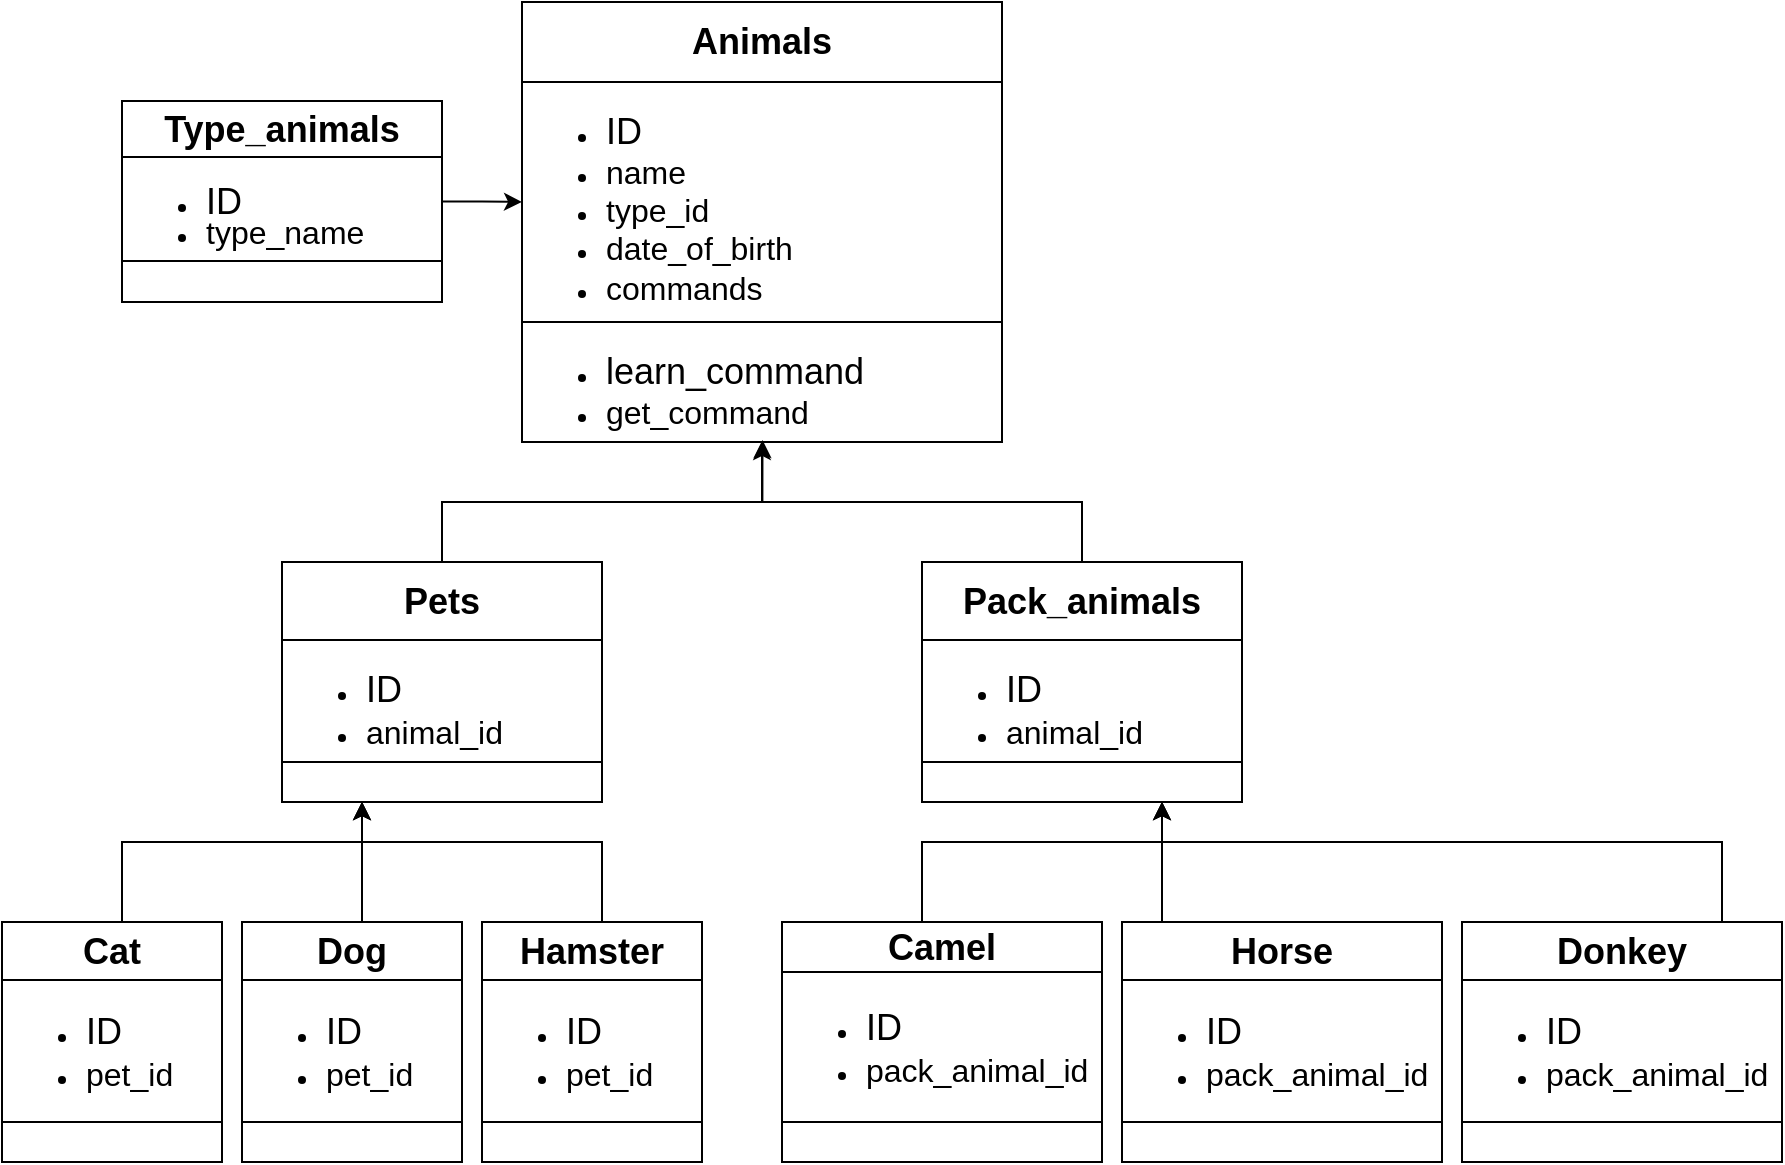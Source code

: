 <mxfile version="24.5.3" type="device">
  <diagram name="Страница — 1" id="9bULesT3GcfzmZpLdZkO">
    <mxGraphModel dx="880" dy="465" grid="1" gridSize="10" guides="1" tooltips="1" connect="1" arrows="1" fold="1" page="1" pageScale="1" pageWidth="827" pageHeight="1169" math="0" shadow="0">
      <root>
        <mxCell id="0" />
        <mxCell id="1" parent="0" />
        <mxCell id="NBz_YGiMrlXrt6KKYSZF-17" value="" style="shape=table;startSize=0;container=1;collapsible=0;childLayout=tableLayout;" parent="1" vertex="1">
          <mxGeometry x="280" y="40" width="240" height="220" as="geometry" />
        </mxCell>
        <mxCell id="NBz_YGiMrlXrt6KKYSZF-18" value="" style="shape=tableRow;horizontal=0;startSize=0;swimlaneHead=0;swimlaneBody=0;strokeColor=inherit;top=0;left=0;bottom=0;right=0;collapsible=0;dropTarget=0;fillColor=none;points=[[0,0.5],[1,0.5]];portConstraint=eastwest;" parent="NBz_YGiMrlXrt6KKYSZF-17" vertex="1">
          <mxGeometry width="240" height="40" as="geometry" />
        </mxCell>
        <mxCell id="NBz_YGiMrlXrt6KKYSZF-19" value="&lt;font style=&quot;font-size: 18px;&quot;&gt;&lt;b&gt;Animals&lt;/b&gt;&lt;/font&gt;" style="shape=partialRectangle;html=1;whiteSpace=wrap;connectable=0;strokeColor=inherit;overflow=hidden;fillColor=none;top=0;left=0;bottom=0;right=0;pointerEvents=1;" parent="NBz_YGiMrlXrt6KKYSZF-18" vertex="1">
          <mxGeometry width="240" height="40" as="geometry">
            <mxRectangle width="240" height="40" as="alternateBounds" />
          </mxGeometry>
        </mxCell>
        <mxCell id="NBz_YGiMrlXrt6KKYSZF-20" value="" style="shape=tableRow;horizontal=0;startSize=0;swimlaneHead=0;swimlaneBody=0;strokeColor=inherit;top=0;left=0;bottom=0;right=0;collapsible=0;dropTarget=0;fillColor=none;points=[[0,0.5],[1,0.5]];portConstraint=eastwest;" parent="NBz_YGiMrlXrt6KKYSZF-17" vertex="1">
          <mxGeometry y="40" width="240" height="120" as="geometry" />
        </mxCell>
        <mxCell id="NBz_YGiMrlXrt6KKYSZF-21" value="&lt;div style=&quot;&quot;&gt;&lt;ul&gt;&lt;li&gt;&lt;span style=&quot;background-color: initial;&quot;&gt;&lt;font style=&quot;font-size: 18px;&quot;&gt;ID&lt;/font&gt;&lt;/span&gt;&lt;/li&gt;&lt;li&gt;&lt;span style=&quot;background-color: initial;&quot;&gt;&lt;font size=&quot;3&quot; style=&quot;&quot;&gt;name&lt;/font&gt;&lt;/span&gt;&lt;/li&gt;&lt;li&gt;&lt;font size=&quot;3&quot;&gt;type_id&lt;/font&gt;&lt;/li&gt;&lt;li&gt;&lt;font size=&quot;3&quot;&gt;date_of_birth&lt;/font&gt;&lt;/li&gt;&lt;li&gt;&lt;font size=&quot;3&quot;&gt;commands&lt;/font&gt;&lt;/li&gt;&lt;/ul&gt;&lt;/div&gt;" style="shape=partialRectangle;html=1;whiteSpace=wrap;connectable=0;strokeColor=inherit;overflow=hidden;fillColor=none;top=0;left=0;bottom=0;right=0;pointerEvents=1;align=left;" parent="NBz_YGiMrlXrt6KKYSZF-20" vertex="1">
          <mxGeometry width="240" height="120" as="geometry">
            <mxRectangle width="240" height="120" as="alternateBounds" />
          </mxGeometry>
        </mxCell>
        <mxCell id="NBz_YGiMrlXrt6KKYSZF-22" value="" style="shape=tableRow;horizontal=0;startSize=0;swimlaneHead=0;swimlaneBody=0;strokeColor=inherit;top=0;left=0;bottom=0;right=0;collapsible=0;dropTarget=0;fillColor=none;points=[[0,0.5],[1,0.5]];portConstraint=eastwest;" parent="NBz_YGiMrlXrt6KKYSZF-17" vertex="1">
          <mxGeometry y="160" width="240" height="60" as="geometry" />
        </mxCell>
        <mxCell id="NBz_YGiMrlXrt6KKYSZF-23" value="&lt;ul&gt;&lt;li&gt;&lt;font style=&quot;font-size: 18px;&quot;&gt;learn_command&lt;/font&gt;&lt;/li&gt;&lt;li&gt;&lt;font size=&quot;3&quot;&gt;get_command&lt;/font&gt;&lt;/li&gt;&lt;/ul&gt;" style="shape=partialRectangle;html=1;whiteSpace=wrap;connectable=0;strokeColor=inherit;overflow=hidden;fillColor=none;top=0;left=0;bottom=0;right=0;pointerEvents=1;align=left;" parent="NBz_YGiMrlXrt6KKYSZF-22" vertex="1">
          <mxGeometry width="240" height="60" as="geometry">
            <mxRectangle width="240" height="60" as="alternateBounds" />
          </mxGeometry>
        </mxCell>
        <mxCell id="NBz_YGiMrlXrt6KKYSZF-58" style="edgeStyle=orthogonalEdgeStyle;rounded=0;orthogonalLoop=1;jettySize=auto;html=1;entryX=0.5;entryY=1;entryDx=0;entryDy=0;" parent="1" source="NBz_YGiMrlXrt6KKYSZF-38" target="NBz_YGiMrlXrt6KKYSZF-17" edge="1">
          <mxGeometry relative="1" as="geometry" />
        </mxCell>
        <mxCell id="NBz_YGiMrlXrt6KKYSZF-38" value="" style="shape=table;startSize=0;container=1;collapsible=0;childLayout=tableLayout;" parent="1" vertex="1">
          <mxGeometry x="480" y="320" width="160" height="120" as="geometry" />
        </mxCell>
        <mxCell id="NBz_YGiMrlXrt6KKYSZF-39" value="" style="shape=tableRow;horizontal=0;startSize=0;swimlaneHead=0;swimlaneBody=0;strokeColor=inherit;top=0;left=0;bottom=0;right=0;collapsible=0;dropTarget=0;fillColor=none;points=[[0,0.5],[1,0.5]];portConstraint=eastwest;" parent="NBz_YGiMrlXrt6KKYSZF-38" vertex="1">
          <mxGeometry width="160" height="39" as="geometry" />
        </mxCell>
        <mxCell id="NBz_YGiMrlXrt6KKYSZF-40" value="&lt;font style=&quot;font-size: 18px;&quot;&gt;&lt;b&gt;Pack_animals&lt;/b&gt;&lt;/font&gt;" style="shape=partialRectangle;html=1;whiteSpace=wrap;connectable=0;strokeColor=inherit;overflow=hidden;fillColor=none;top=0;left=0;bottom=0;right=0;pointerEvents=1;" parent="NBz_YGiMrlXrt6KKYSZF-39" vertex="1">
          <mxGeometry width="160" height="39" as="geometry">
            <mxRectangle width="160" height="39" as="alternateBounds" />
          </mxGeometry>
        </mxCell>
        <mxCell id="NBz_YGiMrlXrt6KKYSZF-41" value="" style="shape=tableRow;horizontal=0;startSize=0;swimlaneHead=0;swimlaneBody=0;strokeColor=inherit;top=0;left=0;bottom=0;right=0;collapsible=0;dropTarget=0;fillColor=none;points=[[0,0.5],[1,0.5]];portConstraint=eastwest;" parent="NBz_YGiMrlXrt6KKYSZF-38" vertex="1">
          <mxGeometry y="39" width="160" height="61" as="geometry" />
        </mxCell>
        <mxCell id="NBz_YGiMrlXrt6KKYSZF-42" value="&lt;ul&gt;&lt;li&gt;&lt;font style=&quot;font-size: 18px;&quot;&gt;ID&lt;/font&gt;&lt;/li&gt;&lt;li&gt;&lt;font size=&quot;3&quot;&gt;animal_id&lt;/font&gt;&lt;/li&gt;&lt;/ul&gt;" style="shape=partialRectangle;html=1;whiteSpace=wrap;connectable=0;strokeColor=inherit;overflow=hidden;fillColor=none;top=0;left=0;bottom=0;right=0;pointerEvents=1;align=left;" parent="NBz_YGiMrlXrt6KKYSZF-41" vertex="1">
          <mxGeometry width="160" height="61" as="geometry">
            <mxRectangle width="160" height="61" as="alternateBounds" />
          </mxGeometry>
        </mxCell>
        <mxCell id="NBz_YGiMrlXrt6KKYSZF-43" value="" style="shape=tableRow;horizontal=0;startSize=0;swimlaneHead=0;swimlaneBody=0;strokeColor=inherit;top=0;left=0;bottom=0;right=0;collapsible=0;dropTarget=0;fillColor=none;points=[[0,0.5],[1,0.5]];portConstraint=eastwest;" parent="NBz_YGiMrlXrt6KKYSZF-38" vertex="1">
          <mxGeometry y="100" width="160" height="20" as="geometry" />
        </mxCell>
        <mxCell id="NBz_YGiMrlXrt6KKYSZF-44" value="" style="shape=partialRectangle;html=1;whiteSpace=wrap;connectable=0;strokeColor=inherit;overflow=hidden;fillColor=none;top=0;left=0;bottom=0;right=0;pointerEvents=1;" parent="NBz_YGiMrlXrt6KKYSZF-43" vertex="1">
          <mxGeometry width="160" height="20" as="geometry">
            <mxRectangle width="160" height="20" as="alternateBounds" />
          </mxGeometry>
        </mxCell>
        <mxCell id="NBz_YGiMrlXrt6KKYSZF-59" style="edgeStyle=orthogonalEdgeStyle;rounded=0;orthogonalLoop=1;jettySize=auto;html=1;entryX=0.501;entryY=0.983;entryDx=0;entryDy=0;entryPerimeter=0;" parent="1" source="NBz_YGiMrlXrt6KKYSZF-45" target="NBz_YGiMrlXrt6KKYSZF-22" edge="1">
          <mxGeometry relative="1" as="geometry" />
        </mxCell>
        <mxCell id="NBz_YGiMrlXrt6KKYSZF-45" value="" style="shape=table;startSize=0;container=1;collapsible=0;childLayout=tableLayout;" parent="1" vertex="1">
          <mxGeometry x="160" y="320" width="160" height="120" as="geometry" />
        </mxCell>
        <mxCell id="NBz_YGiMrlXrt6KKYSZF-46" value="" style="shape=tableRow;horizontal=0;startSize=0;swimlaneHead=0;swimlaneBody=0;strokeColor=inherit;top=0;left=0;bottom=0;right=0;collapsible=0;dropTarget=0;fillColor=none;points=[[0,0.5],[1,0.5]];portConstraint=eastwest;" parent="NBz_YGiMrlXrt6KKYSZF-45" vertex="1">
          <mxGeometry width="160" height="39" as="geometry" />
        </mxCell>
        <mxCell id="NBz_YGiMrlXrt6KKYSZF-47" value="&lt;font style=&quot;font-size: 18px;&quot;&gt;&lt;b&gt;Pets&lt;/b&gt;&lt;/font&gt;" style="shape=partialRectangle;html=1;whiteSpace=wrap;connectable=0;strokeColor=inherit;overflow=hidden;fillColor=none;top=0;left=0;bottom=0;right=0;pointerEvents=1;" parent="NBz_YGiMrlXrt6KKYSZF-46" vertex="1">
          <mxGeometry width="160" height="39" as="geometry">
            <mxRectangle width="160" height="39" as="alternateBounds" />
          </mxGeometry>
        </mxCell>
        <mxCell id="NBz_YGiMrlXrt6KKYSZF-48" value="" style="shape=tableRow;horizontal=0;startSize=0;swimlaneHead=0;swimlaneBody=0;strokeColor=inherit;top=0;left=0;bottom=0;right=0;collapsible=0;dropTarget=0;fillColor=none;points=[[0,0.5],[1,0.5]];portConstraint=eastwest;" parent="NBz_YGiMrlXrt6KKYSZF-45" vertex="1">
          <mxGeometry y="39" width="160" height="61" as="geometry" />
        </mxCell>
        <mxCell id="NBz_YGiMrlXrt6KKYSZF-49" value="&lt;ul&gt;&lt;li&gt;&lt;font style=&quot;font-size: 18px;&quot;&gt;ID&lt;/font&gt;&lt;/li&gt;&lt;li&gt;&lt;font size=&quot;3&quot;&gt;animal_id&lt;/font&gt;&lt;/li&gt;&lt;/ul&gt;" style="shape=partialRectangle;html=1;whiteSpace=wrap;connectable=0;strokeColor=inherit;overflow=hidden;fillColor=none;top=0;left=0;bottom=0;right=0;pointerEvents=1;align=left;" parent="NBz_YGiMrlXrt6KKYSZF-48" vertex="1">
          <mxGeometry width="160" height="61" as="geometry">
            <mxRectangle width="160" height="61" as="alternateBounds" />
          </mxGeometry>
        </mxCell>
        <mxCell id="NBz_YGiMrlXrt6KKYSZF-50" value="" style="shape=tableRow;horizontal=0;startSize=0;swimlaneHead=0;swimlaneBody=0;strokeColor=inherit;top=0;left=0;bottom=0;right=0;collapsible=0;dropTarget=0;fillColor=none;points=[[0,0.5],[1,0.5]];portConstraint=eastwest;" parent="NBz_YGiMrlXrt6KKYSZF-45" vertex="1">
          <mxGeometry y="100" width="160" height="20" as="geometry" />
        </mxCell>
        <mxCell id="NBz_YGiMrlXrt6KKYSZF-51" value="" style="shape=partialRectangle;html=1;whiteSpace=wrap;connectable=0;strokeColor=inherit;overflow=hidden;fillColor=none;top=0;left=0;bottom=0;right=0;pointerEvents=1;" parent="NBz_YGiMrlXrt6KKYSZF-50" vertex="1">
          <mxGeometry width="160" height="20" as="geometry">
            <mxRectangle width="160" height="20" as="alternateBounds" />
          </mxGeometry>
        </mxCell>
        <mxCell id="NBz_YGiMrlXrt6KKYSZF-122" style="edgeStyle=orthogonalEdgeStyle;rounded=0;orthogonalLoop=1;jettySize=auto;html=1;entryX=0.25;entryY=1;entryDx=0;entryDy=0;" parent="1" source="NBz_YGiMrlXrt6KKYSZF-60" target="NBz_YGiMrlXrt6KKYSZF-45" edge="1">
          <mxGeometry relative="1" as="geometry">
            <Array as="points">
              <mxPoint x="80" y="460" />
              <mxPoint x="200" y="460" />
            </Array>
          </mxGeometry>
        </mxCell>
        <mxCell id="NBz_YGiMrlXrt6KKYSZF-60" value="" style="shape=table;startSize=0;container=1;collapsible=0;childLayout=tableLayout;" parent="1" vertex="1">
          <mxGeometry x="20" y="500" width="110" height="120" as="geometry" />
        </mxCell>
        <mxCell id="NBz_YGiMrlXrt6KKYSZF-61" value="" style="shape=tableRow;horizontal=0;startSize=0;swimlaneHead=0;swimlaneBody=0;strokeColor=inherit;top=0;left=0;bottom=0;right=0;collapsible=0;dropTarget=0;fillColor=none;points=[[0,0.5],[1,0.5]];portConstraint=eastwest;" parent="NBz_YGiMrlXrt6KKYSZF-60" vertex="1">
          <mxGeometry width="110" height="29" as="geometry" />
        </mxCell>
        <mxCell id="NBz_YGiMrlXrt6KKYSZF-62" value="&lt;font style=&quot;font-size: 18px;&quot;&gt;&lt;b&gt;Cat&lt;/b&gt;&lt;/font&gt;" style="shape=partialRectangle;html=1;whiteSpace=wrap;connectable=0;strokeColor=inherit;overflow=hidden;fillColor=none;top=0;left=0;bottom=0;right=0;pointerEvents=1;" parent="NBz_YGiMrlXrt6KKYSZF-61" vertex="1">
          <mxGeometry width="110" height="29" as="geometry">
            <mxRectangle width="110" height="29" as="alternateBounds" />
          </mxGeometry>
        </mxCell>
        <mxCell id="NBz_YGiMrlXrt6KKYSZF-63" value="" style="shape=tableRow;horizontal=0;startSize=0;swimlaneHead=0;swimlaneBody=0;strokeColor=inherit;top=0;left=0;bottom=0;right=0;collapsible=0;dropTarget=0;fillColor=none;points=[[0,0.5],[1,0.5]];portConstraint=eastwest;" parent="NBz_YGiMrlXrt6KKYSZF-60" vertex="1">
          <mxGeometry y="29" width="110" height="71" as="geometry" />
        </mxCell>
        <mxCell id="NBz_YGiMrlXrt6KKYSZF-64" value="&lt;ul&gt;&lt;li&gt;&lt;font style=&quot;font-size: 18px;&quot;&gt;ID&lt;/font&gt;&lt;/li&gt;&lt;li&gt;&lt;font size=&quot;3&quot;&gt;pet_id&lt;/font&gt;&lt;/li&gt;&lt;/ul&gt;" style="shape=partialRectangle;html=1;whiteSpace=wrap;connectable=0;strokeColor=inherit;overflow=hidden;fillColor=none;top=0;left=0;bottom=0;right=0;pointerEvents=1;align=left;" parent="NBz_YGiMrlXrt6KKYSZF-63" vertex="1">
          <mxGeometry width="110" height="71" as="geometry">
            <mxRectangle width="110" height="71" as="alternateBounds" />
          </mxGeometry>
        </mxCell>
        <mxCell id="NBz_YGiMrlXrt6KKYSZF-65" value="" style="shape=tableRow;horizontal=0;startSize=0;swimlaneHead=0;swimlaneBody=0;strokeColor=inherit;top=0;left=0;bottom=0;right=0;collapsible=0;dropTarget=0;fillColor=none;points=[[0,0.5],[1,0.5]];portConstraint=eastwest;" parent="NBz_YGiMrlXrt6KKYSZF-60" vertex="1">
          <mxGeometry y="100" width="110" height="20" as="geometry" />
        </mxCell>
        <mxCell id="NBz_YGiMrlXrt6KKYSZF-66" value="" style="shape=partialRectangle;html=1;whiteSpace=wrap;connectable=0;strokeColor=inherit;overflow=hidden;fillColor=none;top=0;left=0;bottom=0;right=0;pointerEvents=1;" parent="NBz_YGiMrlXrt6KKYSZF-65" vertex="1">
          <mxGeometry width="110" height="20" as="geometry">
            <mxRectangle width="110" height="20" as="alternateBounds" />
          </mxGeometry>
        </mxCell>
        <mxCell id="NBz_YGiMrlXrt6KKYSZF-67" value="" style="shape=table;startSize=0;container=1;collapsible=0;childLayout=tableLayout;" parent="1" vertex="1">
          <mxGeometry x="260" y="500" width="110" height="120" as="geometry" />
        </mxCell>
        <mxCell id="NBz_YGiMrlXrt6KKYSZF-68" value="" style="shape=tableRow;horizontal=0;startSize=0;swimlaneHead=0;swimlaneBody=0;strokeColor=inherit;top=0;left=0;bottom=0;right=0;collapsible=0;dropTarget=0;fillColor=none;points=[[0,0.5],[1,0.5]];portConstraint=eastwest;" parent="NBz_YGiMrlXrt6KKYSZF-67" vertex="1">
          <mxGeometry width="110" height="29" as="geometry" />
        </mxCell>
        <mxCell id="NBz_YGiMrlXrt6KKYSZF-69" value="&lt;font style=&quot;font-size: 18px;&quot;&gt;&lt;b&gt;Hamster&lt;/b&gt;&lt;/font&gt;" style="shape=partialRectangle;html=1;whiteSpace=wrap;connectable=0;strokeColor=inherit;overflow=hidden;fillColor=none;top=0;left=0;bottom=0;right=0;pointerEvents=1;" parent="NBz_YGiMrlXrt6KKYSZF-68" vertex="1">
          <mxGeometry width="110" height="29" as="geometry">
            <mxRectangle width="110" height="29" as="alternateBounds" />
          </mxGeometry>
        </mxCell>
        <mxCell id="NBz_YGiMrlXrt6KKYSZF-70" value="" style="shape=tableRow;horizontal=0;startSize=0;swimlaneHead=0;swimlaneBody=0;strokeColor=inherit;top=0;left=0;bottom=0;right=0;collapsible=0;dropTarget=0;fillColor=none;points=[[0,0.5],[1,0.5]];portConstraint=eastwest;" parent="NBz_YGiMrlXrt6KKYSZF-67" vertex="1">
          <mxGeometry y="29" width="110" height="71" as="geometry" />
        </mxCell>
        <mxCell id="NBz_YGiMrlXrt6KKYSZF-71" value="&lt;ul&gt;&lt;li&gt;&lt;font style=&quot;font-size: 18px;&quot;&gt;ID&lt;/font&gt;&lt;/li&gt;&lt;li&gt;&lt;font size=&quot;3&quot;&gt;pet_id&lt;/font&gt;&lt;/li&gt;&lt;/ul&gt;" style="shape=partialRectangle;html=1;whiteSpace=wrap;connectable=0;strokeColor=inherit;overflow=hidden;fillColor=none;top=0;left=0;bottom=0;right=0;pointerEvents=1;align=left;" parent="NBz_YGiMrlXrt6KKYSZF-70" vertex="1">
          <mxGeometry width="110" height="71" as="geometry">
            <mxRectangle width="110" height="71" as="alternateBounds" />
          </mxGeometry>
        </mxCell>
        <mxCell id="NBz_YGiMrlXrt6KKYSZF-72" value="" style="shape=tableRow;horizontal=0;startSize=0;swimlaneHead=0;swimlaneBody=0;strokeColor=inherit;top=0;left=0;bottom=0;right=0;collapsible=0;dropTarget=0;fillColor=none;points=[[0,0.5],[1,0.5]];portConstraint=eastwest;" parent="NBz_YGiMrlXrt6KKYSZF-67" vertex="1">
          <mxGeometry y="100" width="110" height="20" as="geometry" />
        </mxCell>
        <mxCell id="NBz_YGiMrlXrt6KKYSZF-73" value="" style="shape=partialRectangle;html=1;whiteSpace=wrap;connectable=0;strokeColor=inherit;overflow=hidden;fillColor=none;top=0;left=0;bottom=0;right=0;pointerEvents=1;" parent="NBz_YGiMrlXrt6KKYSZF-72" vertex="1">
          <mxGeometry width="110" height="20" as="geometry">
            <mxRectangle width="110" height="20" as="alternateBounds" />
          </mxGeometry>
        </mxCell>
        <mxCell id="NBz_YGiMrlXrt6KKYSZF-74" value="" style="shape=table;startSize=0;container=1;collapsible=0;childLayout=tableLayout;" parent="1" vertex="1">
          <mxGeometry x="140" y="500" width="110" height="120" as="geometry" />
        </mxCell>
        <mxCell id="NBz_YGiMrlXrt6KKYSZF-75" value="" style="shape=tableRow;horizontal=0;startSize=0;swimlaneHead=0;swimlaneBody=0;strokeColor=inherit;top=0;left=0;bottom=0;right=0;collapsible=0;dropTarget=0;fillColor=none;points=[[0,0.5],[1,0.5]];portConstraint=eastwest;" parent="NBz_YGiMrlXrt6KKYSZF-74" vertex="1">
          <mxGeometry width="110" height="29" as="geometry" />
        </mxCell>
        <mxCell id="NBz_YGiMrlXrt6KKYSZF-76" value="&lt;font style=&quot;font-size: 18px;&quot;&gt;&lt;b&gt;Dog&lt;/b&gt;&lt;/font&gt;" style="shape=partialRectangle;html=1;whiteSpace=wrap;connectable=0;strokeColor=inherit;overflow=hidden;fillColor=none;top=0;left=0;bottom=0;right=0;pointerEvents=1;" parent="NBz_YGiMrlXrt6KKYSZF-75" vertex="1">
          <mxGeometry width="110" height="29" as="geometry">
            <mxRectangle width="110" height="29" as="alternateBounds" />
          </mxGeometry>
        </mxCell>
        <mxCell id="NBz_YGiMrlXrt6KKYSZF-77" value="" style="shape=tableRow;horizontal=0;startSize=0;swimlaneHead=0;swimlaneBody=0;strokeColor=inherit;top=0;left=0;bottom=0;right=0;collapsible=0;dropTarget=0;fillColor=none;points=[[0,0.5],[1,0.5]];portConstraint=eastwest;" parent="NBz_YGiMrlXrt6KKYSZF-74" vertex="1">
          <mxGeometry y="29" width="110" height="71" as="geometry" />
        </mxCell>
        <mxCell id="NBz_YGiMrlXrt6KKYSZF-78" value="&lt;ul&gt;&lt;li&gt;&lt;font style=&quot;font-size: 18px;&quot;&gt;ID&lt;/font&gt;&lt;/li&gt;&lt;li&gt;&lt;font size=&quot;3&quot;&gt;pet_id&lt;/font&gt;&lt;/li&gt;&lt;/ul&gt;" style="shape=partialRectangle;html=1;whiteSpace=wrap;connectable=0;strokeColor=inherit;overflow=hidden;fillColor=none;top=0;left=0;bottom=0;right=0;pointerEvents=1;align=left;" parent="NBz_YGiMrlXrt6KKYSZF-77" vertex="1">
          <mxGeometry width="110" height="71" as="geometry">
            <mxRectangle width="110" height="71" as="alternateBounds" />
          </mxGeometry>
        </mxCell>
        <mxCell id="NBz_YGiMrlXrt6KKYSZF-79" value="" style="shape=tableRow;horizontal=0;startSize=0;swimlaneHead=0;swimlaneBody=0;strokeColor=inherit;top=0;left=0;bottom=0;right=0;collapsible=0;dropTarget=0;fillColor=none;points=[[0,0.5],[1,0.5]];portConstraint=eastwest;" parent="NBz_YGiMrlXrt6KKYSZF-74" vertex="1">
          <mxGeometry y="100" width="110" height="20" as="geometry" />
        </mxCell>
        <mxCell id="NBz_YGiMrlXrt6KKYSZF-80" value="" style="shape=partialRectangle;html=1;whiteSpace=wrap;connectable=0;strokeColor=inherit;overflow=hidden;fillColor=none;top=0;left=0;bottom=0;right=0;pointerEvents=1;" parent="NBz_YGiMrlXrt6KKYSZF-79" vertex="1">
          <mxGeometry width="110" height="20" as="geometry">
            <mxRectangle width="110" height="20" as="alternateBounds" />
          </mxGeometry>
        </mxCell>
        <mxCell id="NBz_YGiMrlXrt6KKYSZF-125" style="edgeStyle=orthogonalEdgeStyle;rounded=0;orthogonalLoop=1;jettySize=auto;html=1;" parent="1" source="NBz_YGiMrlXrt6KKYSZF-81" edge="1">
          <mxGeometry relative="1" as="geometry">
            <mxPoint x="600" y="440" as="targetPoint" />
            <Array as="points">
              <mxPoint x="880" y="460" />
              <mxPoint x="600" y="460" />
            </Array>
          </mxGeometry>
        </mxCell>
        <mxCell id="NBz_YGiMrlXrt6KKYSZF-81" value="" style="shape=table;startSize=0;container=1;collapsible=0;childLayout=tableLayout;" parent="1" vertex="1">
          <mxGeometry x="750" y="500" width="160" height="120" as="geometry" />
        </mxCell>
        <mxCell id="NBz_YGiMrlXrt6KKYSZF-82" value="" style="shape=tableRow;horizontal=0;startSize=0;swimlaneHead=0;swimlaneBody=0;strokeColor=inherit;top=0;left=0;bottom=0;right=0;collapsible=0;dropTarget=0;fillColor=none;points=[[0,0.5],[1,0.5]];portConstraint=eastwest;" parent="NBz_YGiMrlXrt6KKYSZF-81" vertex="1">
          <mxGeometry width="160" height="29" as="geometry" />
        </mxCell>
        <mxCell id="NBz_YGiMrlXrt6KKYSZF-83" value="&lt;font style=&quot;font-size: 18px;&quot;&gt;&lt;b&gt;Donkey&lt;/b&gt;&lt;/font&gt;" style="shape=partialRectangle;html=1;whiteSpace=wrap;connectable=0;strokeColor=inherit;overflow=hidden;fillColor=none;top=0;left=0;bottom=0;right=0;pointerEvents=1;" parent="NBz_YGiMrlXrt6KKYSZF-82" vertex="1">
          <mxGeometry width="160" height="29" as="geometry">
            <mxRectangle width="160" height="29" as="alternateBounds" />
          </mxGeometry>
        </mxCell>
        <mxCell id="NBz_YGiMrlXrt6KKYSZF-84" value="" style="shape=tableRow;horizontal=0;startSize=0;swimlaneHead=0;swimlaneBody=0;strokeColor=inherit;top=0;left=0;bottom=0;right=0;collapsible=0;dropTarget=0;fillColor=none;points=[[0,0.5],[1,0.5]];portConstraint=eastwest;" parent="NBz_YGiMrlXrt6KKYSZF-81" vertex="1">
          <mxGeometry y="29" width="160" height="71" as="geometry" />
        </mxCell>
        <mxCell id="NBz_YGiMrlXrt6KKYSZF-85" value="&lt;ul&gt;&lt;li&gt;&lt;font style=&quot;font-size: 18px;&quot;&gt;ID&lt;/font&gt;&lt;/li&gt;&lt;li&gt;&lt;font size=&quot;3&quot;&gt;pack_animal_id&lt;/font&gt;&lt;/li&gt;&lt;/ul&gt;" style="shape=partialRectangle;html=1;whiteSpace=wrap;connectable=0;strokeColor=inherit;overflow=hidden;fillColor=none;top=0;left=0;bottom=0;right=0;pointerEvents=1;align=left;" parent="NBz_YGiMrlXrt6KKYSZF-84" vertex="1">
          <mxGeometry width="160" height="71" as="geometry">
            <mxRectangle width="160" height="71" as="alternateBounds" />
          </mxGeometry>
        </mxCell>
        <mxCell id="NBz_YGiMrlXrt6KKYSZF-86" value="" style="shape=tableRow;horizontal=0;startSize=0;swimlaneHead=0;swimlaneBody=0;strokeColor=inherit;top=0;left=0;bottom=0;right=0;collapsible=0;dropTarget=0;fillColor=none;points=[[0,0.5],[1,0.5]];portConstraint=eastwest;" parent="NBz_YGiMrlXrt6KKYSZF-81" vertex="1">
          <mxGeometry y="100" width="160" height="20" as="geometry" />
        </mxCell>
        <mxCell id="NBz_YGiMrlXrt6KKYSZF-87" value="" style="shape=partialRectangle;html=1;whiteSpace=wrap;connectable=0;strokeColor=inherit;overflow=hidden;fillColor=none;top=0;left=0;bottom=0;right=0;pointerEvents=1;" parent="NBz_YGiMrlXrt6KKYSZF-86" vertex="1">
          <mxGeometry width="160" height="20" as="geometry">
            <mxRectangle width="160" height="20" as="alternateBounds" />
          </mxGeometry>
        </mxCell>
        <mxCell id="NBz_YGiMrlXrt6KKYSZF-88" value="" style="shape=table;startSize=0;container=1;collapsible=0;childLayout=tableLayout;" parent="1" vertex="1">
          <mxGeometry x="580" y="500" width="160" height="120" as="geometry" />
        </mxCell>
        <mxCell id="NBz_YGiMrlXrt6KKYSZF-89" value="" style="shape=tableRow;horizontal=0;startSize=0;swimlaneHead=0;swimlaneBody=0;strokeColor=inherit;top=0;left=0;bottom=0;right=0;collapsible=0;dropTarget=0;fillColor=none;points=[[0,0.5],[1,0.5]];portConstraint=eastwest;" parent="NBz_YGiMrlXrt6KKYSZF-88" vertex="1">
          <mxGeometry width="160" height="29" as="geometry" />
        </mxCell>
        <mxCell id="NBz_YGiMrlXrt6KKYSZF-90" value="&lt;font style=&quot;font-size: 18px;&quot;&gt;&lt;b&gt;Horse&lt;/b&gt;&lt;/font&gt;" style="shape=partialRectangle;html=1;whiteSpace=wrap;connectable=0;strokeColor=inherit;overflow=hidden;fillColor=none;top=0;left=0;bottom=0;right=0;pointerEvents=1;" parent="NBz_YGiMrlXrt6KKYSZF-89" vertex="1">
          <mxGeometry width="160" height="29" as="geometry">
            <mxRectangle width="160" height="29" as="alternateBounds" />
          </mxGeometry>
        </mxCell>
        <mxCell id="NBz_YGiMrlXrt6KKYSZF-91" value="" style="shape=tableRow;horizontal=0;startSize=0;swimlaneHead=0;swimlaneBody=0;strokeColor=inherit;top=0;left=0;bottom=0;right=0;collapsible=0;dropTarget=0;fillColor=none;points=[[0,0.5],[1,0.5]];portConstraint=eastwest;" parent="NBz_YGiMrlXrt6KKYSZF-88" vertex="1">
          <mxGeometry y="29" width="160" height="71" as="geometry" />
        </mxCell>
        <mxCell id="NBz_YGiMrlXrt6KKYSZF-92" value="&lt;ul&gt;&lt;li&gt;&lt;font style=&quot;font-size: 18px;&quot;&gt;ID&lt;/font&gt;&lt;/li&gt;&lt;li&gt;&lt;font size=&quot;3&quot;&gt;pack_animal_id&lt;/font&gt;&lt;/li&gt;&lt;/ul&gt;" style="shape=partialRectangle;html=1;whiteSpace=wrap;connectable=0;strokeColor=inherit;overflow=hidden;fillColor=none;top=0;left=0;bottom=0;right=0;pointerEvents=1;align=left;" parent="NBz_YGiMrlXrt6KKYSZF-91" vertex="1">
          <mxGeometry width="160" height="71" as="geometry">
            <mxRectangle width="160" height="71" as="alternateBounds" />
          </mxGeometry>
        </mxCell>
        <mxCell id="NBz_YGiMrlXrt6KKYSZF-93" value="" style="shape=tableRow;horizontal=0;startSize=0;swimlaneHead=0;swimlaneBody=0;strokeColor=inherit;top=0;left=0;bottom=0;right=0;collapsible=0;dropTarget=0;fillColor=none;points=[[0,0.5],[1,0.5]];portConstraint=eastwest;" parent="NBz_YGiMrlXrt6KKYSZF-88" vertex="1">
          <mxGeometry y="100" width="160" height="20" as="geometry" />
        </mxCell>
        <mxCell id="NBz_YGiMrlXrt6KKYSZF-94" value="" style="shape=partialRectangle;html=1;whiteSpace=wrap;connectable=0;strokeColor=inherit;overflow=hidden;fillColor=none;top=0;left=0;bottom=0;right=0;pointerEvents=1;" parent="NBz_YGiMrlXrt6KKYSZF-93" vertex="1">
          <mxGeometry width="160" height="20" as="geometry">
            <mxRectangle width="160" height="20" as="alternateBounds" />
          </mxGeometry>
        </mxCell>
        <mxCell id="NBz_YGiMrlXrt6KKYSZF-124" style="edgeStyle=orthogonalEdgeStyle;rounded=0;orthogonalLoop=1;jettySize=auto;html=1;" parent="1" source="NBz_YGiMrlXrt6KKYSZF-95" edge="1">
          <mxGeometry relative="1" as="geometry">
            <mxPoint x="600" y="440" as="targetPoint" />
            <Array as="points">
              <mxPoint x="480" y="460" />
              <mxPoint x="600" y="460" />
            </Array>
          </mxGeometry>
        </mxCell>
        <mxCell id="NBz_YGiMrlXrt6KKYSZF-95" value="" style="shape=table;startSize=0;container=1;collapsible=0;childLayout=tableLayout;" parent="1" vertex="1">
          <mxGeometry x="410" y="500" width="160" height="120" as="geometry" />
        </mxCell>
        <mxCell id="NBz_YGiMrlXrt6KKYSZF-96" value="" style="shape=tableRow;horizontal=0;startSize=0;swimlaneHead=0;swimlaneBody=0;strokeColor=inherit;top=0;left=0;bottom=0;right=0;collapsible=0;dropTarget=0;fillColor=none;points=[[0,0.5],[1,0.5]];portConstraint=eastwest;" parent="NBz_YGiMrlXrt6KKYSZF-95" vertex="1">
          <mxGeometry width="160" height="25" as="geometry" />
        </mxCell>
        <mxCell id="NBz_YGiMrlXrt6KKYSZF-97" value="&lt;font style=&quot;font-size: 18px;&quot;&gt;&lt;b&gt;Camel&lt;/b&gt;&lt;/font&gt;" style="shape=partialRectangle;html=1;whiteSpace=wrap;connectable=0;strokeColor=inherit;overflow=hidden;fillColor=none;top=0;left=0;bottom=0;right=0;pointerEvents=1;" parent="NBz_YGiMrlXrt6KKYSZF-96" vertex="1">
          <mxGeometry width="160" height="25" as="geometry">
            <mxRectangle width="160" height="25" as="alternateBounds" />
          </mxGeometry>
        </mxCell>
        <mxCell id="NBz_YGiMrlXrt6KKYSZF-98" value="" style="shape=tableRow;horizontal=0;startSize=0;swimlaneHead=0;swimlaneBody=0;strokeColor=inherit;top=0;left=0;bottom=0;right=0;collapsible=0;dropTarget=0;fillColor=none;points=[[0,0.5],[1,0.5]];portConstraint=eastwest;" parent="NBz_YGiMrlXrt6KKYSZF-95" vertex="1">
          <mxGeometry y="25" width="160" height="75" as="geometry" />
        </mxCell>
        <mxCell id="NBz_YGiMrlXrt6KKYSZF-99" value="&lt;ul&gt;&lt;li&gt;&lt;font style=&quot;font-size: 18px;&quot;&gt;ID&lt;/font&gt;&lt;/li&gt;&lt;li&gt;&lt;font size=&quot;3&quot;&gt;pack_animal_id&lt;/font&gt;&lt;/li&gt;&lt;/ul&gt;" style="shape=partialRectangle;html=1;whiteSpace=wrap;connectable=0;strokeColor=inherit;overflow=hidden;fillColor=none;top=0;left=0;bottom=0;right=0;pointerEvents=1;align=left;" parent="NBz_YGiMrlXrt6KKYSZF-98" vertex="1">
          <mxGeometry width="160" height="75" as="geometry">
            <mxRectangle width="160" height="75" as="alternateBounds" />
          </mxGeometry>
        </mxCell>
        <mxCell id="NBz_YGiMrlXrt6KKYSZF-100" value="" style="shape=tableRow;horizontal=0;startSize=0;swimlaneHead=0;swimlaneBody=0;strokeColor=inherit;top=0;left=0;bottom=0;right=0;collapsible=0;dropTarget=0;fillColor=none;points=[[0,0.5],[1,0.5]];portConstraint=eastwest;" parent="NBz_YGiMrlXrt6KKYSZF-95" vertex="1">
          <mxGeometry y="100" width="160" height="20" as="geometry" />
        </mxCell>
        <mxCell id="NBz_YGiMrlXrt6KKYSZF-101" value="" style="shape=partialRectangle;html=1;whiteSpace=wrap;connectable=0;strokeColor=inherit;overflow=hidden;fillColor=none;top=0;left=0;bottom=0;right=0;pointerEvents=1;" parent="NBz_YGiMrlXrt6KKYSZF-100" vertex="1">
          <mxGeometry width="160" height="20" as="geometry">
            <mxRectangle width="160" height="20" as="alternateBounds" />
          </mxGeometry>
        </mxCell>
        <mxCell id="NBz_YGiMrlXrt6KKYSZF-104" style="edgeStyle=orthogonalEdgeStyle;rounded=0;orthogonalLoop=1;jettySize=auto;html=1;entryX=0.25;entryY=1;entryDx=0;entryDy=0;" parent="1" source="NBz_YGiMrlXrt6KKYSZF-68" target="NBz_YGiMrlXrt6KKYSZF-45" edge="1">
          <mxGeometry relative="1" as="geometry">
            <mxPoint x="239" y="400" as="targetPoint" />
            <Array as="points">
              <mxPoint x="320" y="460" />
              <mxPoint x="200" y="460" />
            </Array>
          </mxGeometry>
        </mxCell>
        <mxCell id="NBz_YGiMrlXrt6KKYSZF-121" style="edgeStyle=orthogonalEdgeStyle;rounded=0;orthogonalLoop=1;jettySize=auto;html=1;entryX=0.25;entryY=1;entryDx=0;entryDy=0;entryPerimeter=0;" parent="1" source="NBz_YGiMrlXrt6KKYSZF-74" target="NBz_YGiMrlXrt6KKYSZF-50" edge="1">
          <mxGeometry relative="1" as="geometry">
            <Array as="points">
              <mxPoint x="200" y="490" />
              <mxPoint x="200" y="490" />
            </Array>
          </mxGeometry>
        </mxCell>
        <mxCell id="NBz_YGiMrlXrt6KKYSZF-123" style="edgeStyle=orthogonalEdgeStyle;rounded=0;orthogonalLoop=1;jettySize=auto;html=1;entryX=0.75;entryY=1;entryDx=0;entryDy=0;entryPerimeter=0;" parent="1" source="NBz_YGiMrlXrt6KKYSZF-88" target="NBz_YGiMrlXrt6KKYSZF-43" edge="1">
          <mxGeometry relative="1" as="geometry">
            <Array as="points">
              <mxPoint x="600" y="490" />
              <mxPoint x="600" y="490" />
            </Array>
          </mxGeometry>
        </mxCell>
        <mxCell id="pNt6YgHbHaBaG2c0xml2-8" style="edgeStyle=orthogonalEdgeStyle;rounded=0;orthogonalLoop=1;jettySize=auto;html=1;entryX=0;entryY=0.5;entryDx=0;entryDy=0;" parent="1" source="pNt6YgHbHaBaG2c0xml2-1" target="NBz_YGiMrlXrt6KKYSZF-20" edge="1">
          <mxGeometry relative="1" as="geometry" />
        </mxCell>
        <mxCell id="pNt6YgHbHaBaG2c0xml2-1" value="" style="shape=table;startSize=0;container=1;collapsible=0;childLayout=tableLayout;" parent="1" vertex="1">
          <mxGeometry x="80" y="89.5" width="160" height="100.5" as="geometry" />
        </mxCell>
        <mxCell id="pNt6YgHbHaBaG2c0xml2-2" value="" style="shape=tableRow;horizontal=0;startSize=0;swimlaneHead=0;swimlaneBody=0;strokeColor=inherit;top=0;left=0;bottom=0;right=0;collapsible=0;dropTarget=0;fillColor=none;points=[[0,0.5],[1,0.5]];portConstraint=eastwest;" parent="pNt6YgHbHaBaG2c0xml2-1" vertex="1">
          <mxGeometry width="160" height="28" as="geometry" />
        </mxCell>
        <mxCell id="pNt6YgHbHaBaG2c0xml2-3" value="&lt;font style=&quot;font-size: 18px;&quot;&gt;&lt;b&gt;Type_animals&lt;/b&gt;&lt;/font&gt;" style="shape=partialRectangle;html=1;whiteSpace=wrap;connectable=0;strokeColor=inherit;overflow=hidden;fillColor=none;top=0;left=0;bottom=0;right=0;pointerEvents=1;" parent="pNt6YgHbHaBaG2c0xml2-2" vertex="1">
          <mxGeometry width="160" height="28" as="geometry">
            <mxRectangle width="160" height="28" as="alternateBounds" />
          </mxGeometry>
        </mxCell>
        <mxCell id="pNt6YgHbHaBaG2c0xml2-4" value="" style="shape=tableRow;horizontal=0;startSize=0;swimlaneHead=0;swimlaneBody=0;strokeColor=inherit;top=0;left=0;bottom=0;right=0;collapsible=0;dropTarget=0;fillColor=none;points=[[0,0.5],[1,0.5]];portConstraint=eastwest;" parent="pNt6YgHbHaBaG2c0xml2-1" vertex="1">
          <mxGeometry y="28" width="160" height="52" as="geometry" />
        </mxCell>
        <mxCell id="pNt6YgHbHaBaG2c0xml2-5" value="&lt;div style=&quot;line-height: 120%;&quot;&gt;&lt;div style=&quot;&quot;&gt;&lt;ul&gt;&lt;li&gt;&lt;span style=&quot;background-color: rgb(255, 255, 255);&quot;&gt;&lt;font style=&quot;font-size: 18px;&quot;&gt;ID&lt;/font&gt;&lt;/span&gt;&lt;/li&gt;&lt;li&gt;&lt;span style=&quot;background-color: rgb(255, 255, 255);&quot;&gt;&lt;font size=&quot;3&quot;&gt;type_name&lt;/font&gt;&lt;/span&gt;&lt;/li&gt;&lt;/ul&gt;&lt;/div&gt;&lt;/div&gt;" style="shape=partialRectangle;html=1;whiteSpace=wrap;connectable=0;strokeColor=inherit;overflow=hidden;fillColor=none;top=0;left=0;bottom=0;right=0;pointerEvents=1;align=left;" parent="pNt6YgHbHaBaG2c0xml2-4" vertex="1">
          <mxGeometry width="160" height="52" as="geometry">
            <mxRectangle width="160" height="52" as="alternateBounds" />
          </mxGeometry>
        </mxCell>
        <mxCell id="pNt6YgHbHaBaG2c0xml2-6" value="" style="shape=tableRow;horizontal=0;startSize=0;swimlaneHead=0;swimlaneBody=0;strokeColor=inherit;top=0;left=0;bottom=0;right=0;collapsible=0;dropTarget=0;fillColor=none;points=[[0,0.5],[1,0.5]];portConstraint=eastwest;" parent="pNt6YgHbHaBaG2c0xml2-1" vertex="1">
          <mxGeometry y="80" width="160" height="21" as="geometry" />
        </mxCell>
        <mxCell id="pNt6YgHbHaBaG2c0xml2-7" value="" style="shape=partialRectangle;html=1;whiteSpace=wrap;connectable=0;strokeColor=inherit;overflow=hidden;fillColor=none;top=0;left=0;bottom=0;right=0;pointerEvents=1;" parent="pNt6YgHbHaBaG2c0xml2-6" vertex="1">
          <mxGeometry width="160" height="21" as="geometry">
            <mxRectangle width="160" height="21" as="alternateBounds" />
          </mxGeometry>
        </mxCell>
      </root>
    </mxGraphModel>
  </diagram>
</mxfile>
